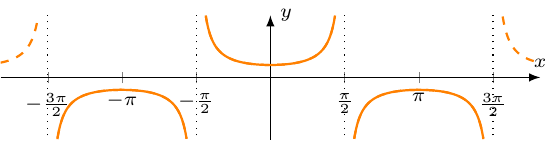 \documentclass[crop]{standalone}
\usepackage[dvipsnames]{xcolor}
\usepackage{tikz}
\usepackage{pgfplots}
\pgfplotsset{compat=1.18}
\usetikzlibrary{shapes.geometric,positioning}
\begin{document}
  \begin{tikzpicture}[font=\scriptsize]
    \begin{axis}[%
      trig format plots=rad,
      axis x line=center,axis y line=center,
      unit vector ratio={3.8 1},
      xlabel={$x$},ylabel={$y$},
      xlabel style={above},ylabel style={right},
      xmin=-3*pi/2-1,xmax=3*pi/2+1,
      xtick={-3*pi/2,-pi,-pi/2,0,pi/2,pi,3*pi/2},
      xticklabels={$-\frac{3\pi}{2}$,$-\pi$,$-\frac{\pi}{2}$,$0$,$\frac{\pi}{2}$,$\pi$,$\frac{3\pi}{2}$},
      ymin=-5,ymax=5,
      restrict y to domain=-5:5,
      ytick=\empty,
      axis line style={-latex},
    ]%

      \draw[dotted] (-pi/2,-10) -- (-pi/2,10);
      \draw[dotted] (-3*pi/2,-10) -- (-3*pi/2,10);
      \draw[dotted] (pi/2,-10) -- (pi/2,10);
      \draw[dotted] (3*pi/2,-10) -- (3*pi/2,10);

      \addplot[mark=none,domain=-3*pi/2:3*pi/2,color=orange,thick,samples=2000] {sec(x)};
      \addplot[mark=none,dashed,domain=-3*pi/2-1:3*pi/2+1,color=orange,thick,samples=2000] {sec(x)};
    \end{axis}
  \end{tikzpicture}%
\end{document}